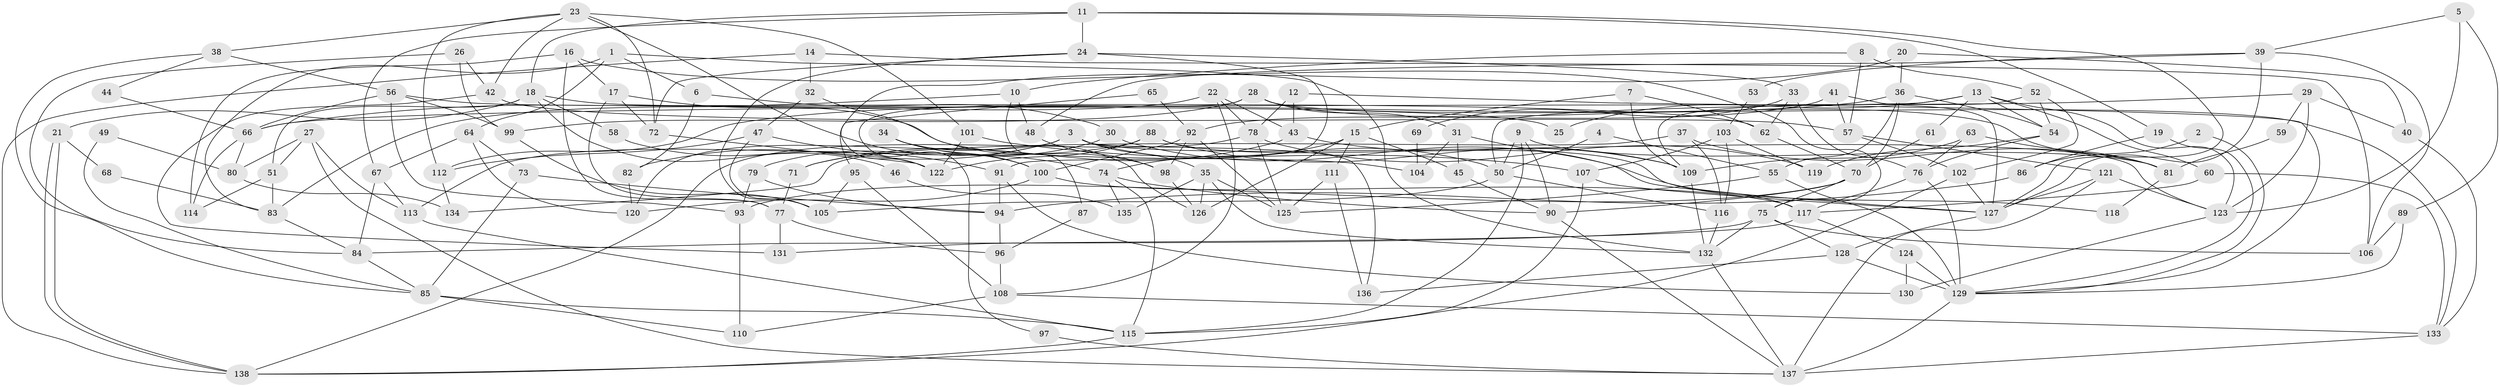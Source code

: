 // coarse degree distribution, {6: 0.14285714285714285, 10: 0.10714285714285714, 8: 0.125, 4: 0.125, 13: 0.03571428571428571, 12: 0.017857142857142856, 9: 0.07142857142857142, 3: 0.125, 11: 0.017857142857142856, 2: 0.08928571428571429, 7: 0.05357142857142857, 5: 0.08928571428571429}
// Generated by graph-tools (version 1.1) at 2025/51/03/04/25 22:51:03]
// undirected, 138 vertices, 276 edges
graph export_dot {
  node [color=gray90,style=filled];
  1;
  2;
  3;
  4;
  5;
  6;
  7;
  8;
  9;
  10;
  11;
  12;
  13;
  14;
  15;
  16;
  17;
  18;
  19;
  20;
  21;
  22;
  23;
  24;
  25;
  26;
  27;
  28;
  29;
  30;
  31;
  32;
  33;
  34;
  35;
  36;
  37;
  38;
  39;
  40;
  41;
  42;
  43;
  44;
  45;
  46;
  47;
  48;
  49;
  50;
  51;
  52;
  53;
  54;
  55;
  56;
  57;
  58;
  59;
  60;
  61;
  62;
  63;
  64;
  65;
  66;
  67;
  68;
  69;
  70;
  71;
  72;
  73;
  74;
  75;
  76;
  77;
  78;
  79;
  80;
  81;
  82;
  83;
  84;
  85;
  86;
  87;
  88;
  89;
  90;
  91;
  92;
  93;
  94;
  95;
  96;
  97;
  98;
  99;
  100;
  101;
  102;
  103;
  104;
  105;
  106;
  107;
  108;
  109;
  110;
  111;
  112;
  113;
  114;
  115;
  116;
  117;
  118;
  119;
  120;
  121;
  122;
  123;
  124;
  125;
  126;
  127;
  128;
  129;
  130;
  131;
  132;
  133;
  134;
  135;
  136;
  137;
  138;
  1 -- 83;
  1 -- 64;
  1 -- 6;
  1 -- 132;
  2 -- 129;
  2 -- 86;
  3 -- 35;
  3 -- 136;
  3 -- 50;
  3 -- 79;
  3 -- 82;
  3 -- 120;
  3 -- 123;
  4 -- 50;
  4 -- 55;
  5 -- 123;
  5 -- 39;
  5 -- 89;
  6 -- 82;
  6 -- 30;
  7 -- 109;
  7 -- 62;
  7 -- 15;
  8 -- 57;
  8 -- 52;
  8 -- 10;
  9 -- 90;
  9 -- 50;
  9 -- 81;
  9 -- 115;
  10 -- 66;
  10 -- 48;
  10 -- 87;
  11 -- 127;
  11 -- 67;
  11 -- 18;
  11 -- 19;
  11 -- 24;
  12 -- 129;
  12 -- 78;
  12 -- 43;
  13 -- 123;
  13 -- 54;
  13 -- 25;
  13 -- 50;
  13 -- 60;
  13 -- 61;
  14 -- 106;
  14 -- 138;
  14 -- 32;
  15 -- 45;
  15 -- 74;
  15 -- 111;
  15 -- 126;
  16 -- 75;
  16 -- 17;
  16 -- 77;
  16 -- 114;
  17 -- 72;
  17 -- 77;
  17 -- 104;
  18 -- 51;
  18 -- 21;
  18 -- 25;
  18 -- 46;
  18 -- 58;
  19 -- 129;
  19 -- 86;
  20 -- 122;
  20 -- 40;
  20 -- 36;
  21 -- 138;
  21 -- 138;
  21 -- 68;
  22 -- 108;
  22 -- 43;
  22 -- 78;
  22 -- 83;
  23 -- 38;
  23 -- 72;
  23 -- 42;
  23 -- 100;
  23 -- 101;
  23 -- 112;
  24 -- 105;
  24 -- 33;
  24 -- 72;
  24 -- 91;
  26 -- 42;
  26 -- 99;
  26 -- 84;
  27 -- 113;
  27 -- 137;
  27 -- 51;
  27 -- 80;
  28 -- 99;
  28 -- 133;
  28 -- 31;
  28 -- 81;
  28 -- 97;
  29 -- 123;
  29 -- 66;
  29 -- 40;
  29 -- 59;
  30 -- 71;
  30 -- 127;
  31 -- 117;
  31 -- 45;
  31 -- 104;
  32 -- 98;
  32 -- 47;
  33 -- 76;
  33 -- 62;
  33 -- 69;
  34 -- 74;
  34 -- 126;
  34 -- 100;
  35 -- 132;
  35 -- 125;
  35 -- 126;
  35 -- 135;
  36 -- 70;
  36 -- 54;
  36 -- 55;
  36 -- 112;
  37 -- 116;
  37 -- 81;
  37 -- 134;
  38 -- 85;
  38 -- 56;
  38 -- 44;
  39 -- 106;
  39 -- 127;
  39 -- 48;
  39 -- 53;
  40 -- 133;
  41 -- 57;
  41 -- 92;
  41 -- 127;
  42 -- 57;
  42 -- 131;
  43 -- 109;
  43 -- 71;
  44 -- 66;
  45 -- 90;
  46 -- 135;
  47 -- 112;
  47 -- 91;
  47 -- 105;
  48 -- 98;
  49 -- 85;
  49 -- 80;
  50 -- 105;
  50 -- 116;
  51 -- 114;
  51 -- 83;
  52 -- 102;
  52 -- 54;
  52 -- 109;
  53 -- 103;
  54 -- 76;
  54 -- 119;
  55 -- 125;
  55 -- 129;
  56 -- 93;
  56 -- 62;
  56 -- 66;
  56 -- 99;
  57 -- 102;
  57 -- 121;
  58 -- 122;
  59 -- 81;
  60 -- 117;
  60 -- 133;
  61 -- 70;
  62 -- 70;
  63 -- 109;
  63 -- 81;
  63 -- 76;
  64 -- 120;
  64 -- 73;
  64 -- 67;
  65 -- 95;
  65 -- 92;
  66 -- 80;
  66 -- 114;
  67 -- 84;
  67 -- 113;
  68 -- 83;
  69 -- 104;
  70 -- 75;
  70 -- 90;
  70 -- 93;
  71 -- 77;
  72 -- 122;
  73 -- 94;
  73 -- 85;
  74 -- 115;
  74 -- 90;
  74 -- 135;
  75 -- 128;
  75 -- 84;
  75 -- 106;
  75 -- 132;
  76 -- 117;
  76 -- 129;
  77 -- 131;
  77 -- 96;
  78 -- 119;
  78 -- 125;
  78 -- 138;
  79 -- 94;
  79 -- 93;
  80 -- 134;
  81 -- 118;
  82 -- 120;
  83 -- 84;
  84 -- 85;
  85 -- 115;
  85 -- 110;
  86 -- 94;
  87 -- 96;
  88 -- 113;
  88 -- 109;
  88 -- 118;
  88 -- 122;
  89 -- 129;
  89 -- 106;
  90 -- 137;
  91 -- 94;
  91 -- 130;
  92 -- 98;
  92 -- 100;
  92 -- 125;
  93 -- 110;
  94 -- 96;
  95 -- 108;
  95 -- 105;
  96 -- 108;
  97 -- 137;
  98 -- 126;
  99 -- 105;
  100 -- 117;
  100 -- 120;
  101 -- 107;
  101 -- 122;
  102 -- 138;
  102 -- 127;
  103 -- 107;
  103 -- 116;
  103 -- 119;
  107 -- 115;
  107 -- 127;
  108 -- 133;
  108 -- 110;
  109 -- 132;
  111 -- 125;
  111 -- 136;
  112 -- 134;
  113 -- 115;
  115 -- 138;
  116 -- 132;
  117 -- 124;
  117 -- 131;
  121 -- 137;
  121 -- 127;
  121 -- 123;
  123 -- 130;
  124 -- 130;
  124 -- 129;
  127 -- 128;
  128 -- 129;
  128 -- 136;
  129 -- 137;
  132 -- 137;
  133 -- 137;
}

